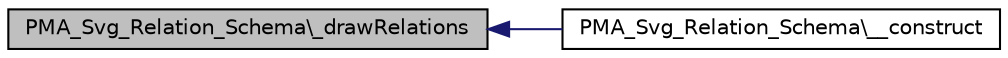 digraph G
{
  edge [fontname="Helvetica",fontsize="10",labelfontname="Helvetica",labelfontsize="10"];
  node [fontname="Helvetica",fontsize="10",shape=record];
  rankdir="LR";
  Node1 [label="PMA_Svg_Relation_Schema\\_drawRelations",height=0.2,width=0.4,color="black", fillcolor="grey75", style="filled" fontcolor="black"];
  Node1 -> Node2 [dir="back",color="midnightblue",fontsize="10",style="solid",fontname="Helvetica"];
  Node2 [label="PMA_Svg_Relation_Schema\\__construct",height=0.2,width=0.4,color="black", fillcolor="white", style="filled",URL="$classPMA__Svg__Relation__Schema.html#a6fb8218eba9e9a391b55ee75da039230",tooltip="The &quot;PMA_Svg_Relation_Schema&quot; constructor."];
}
